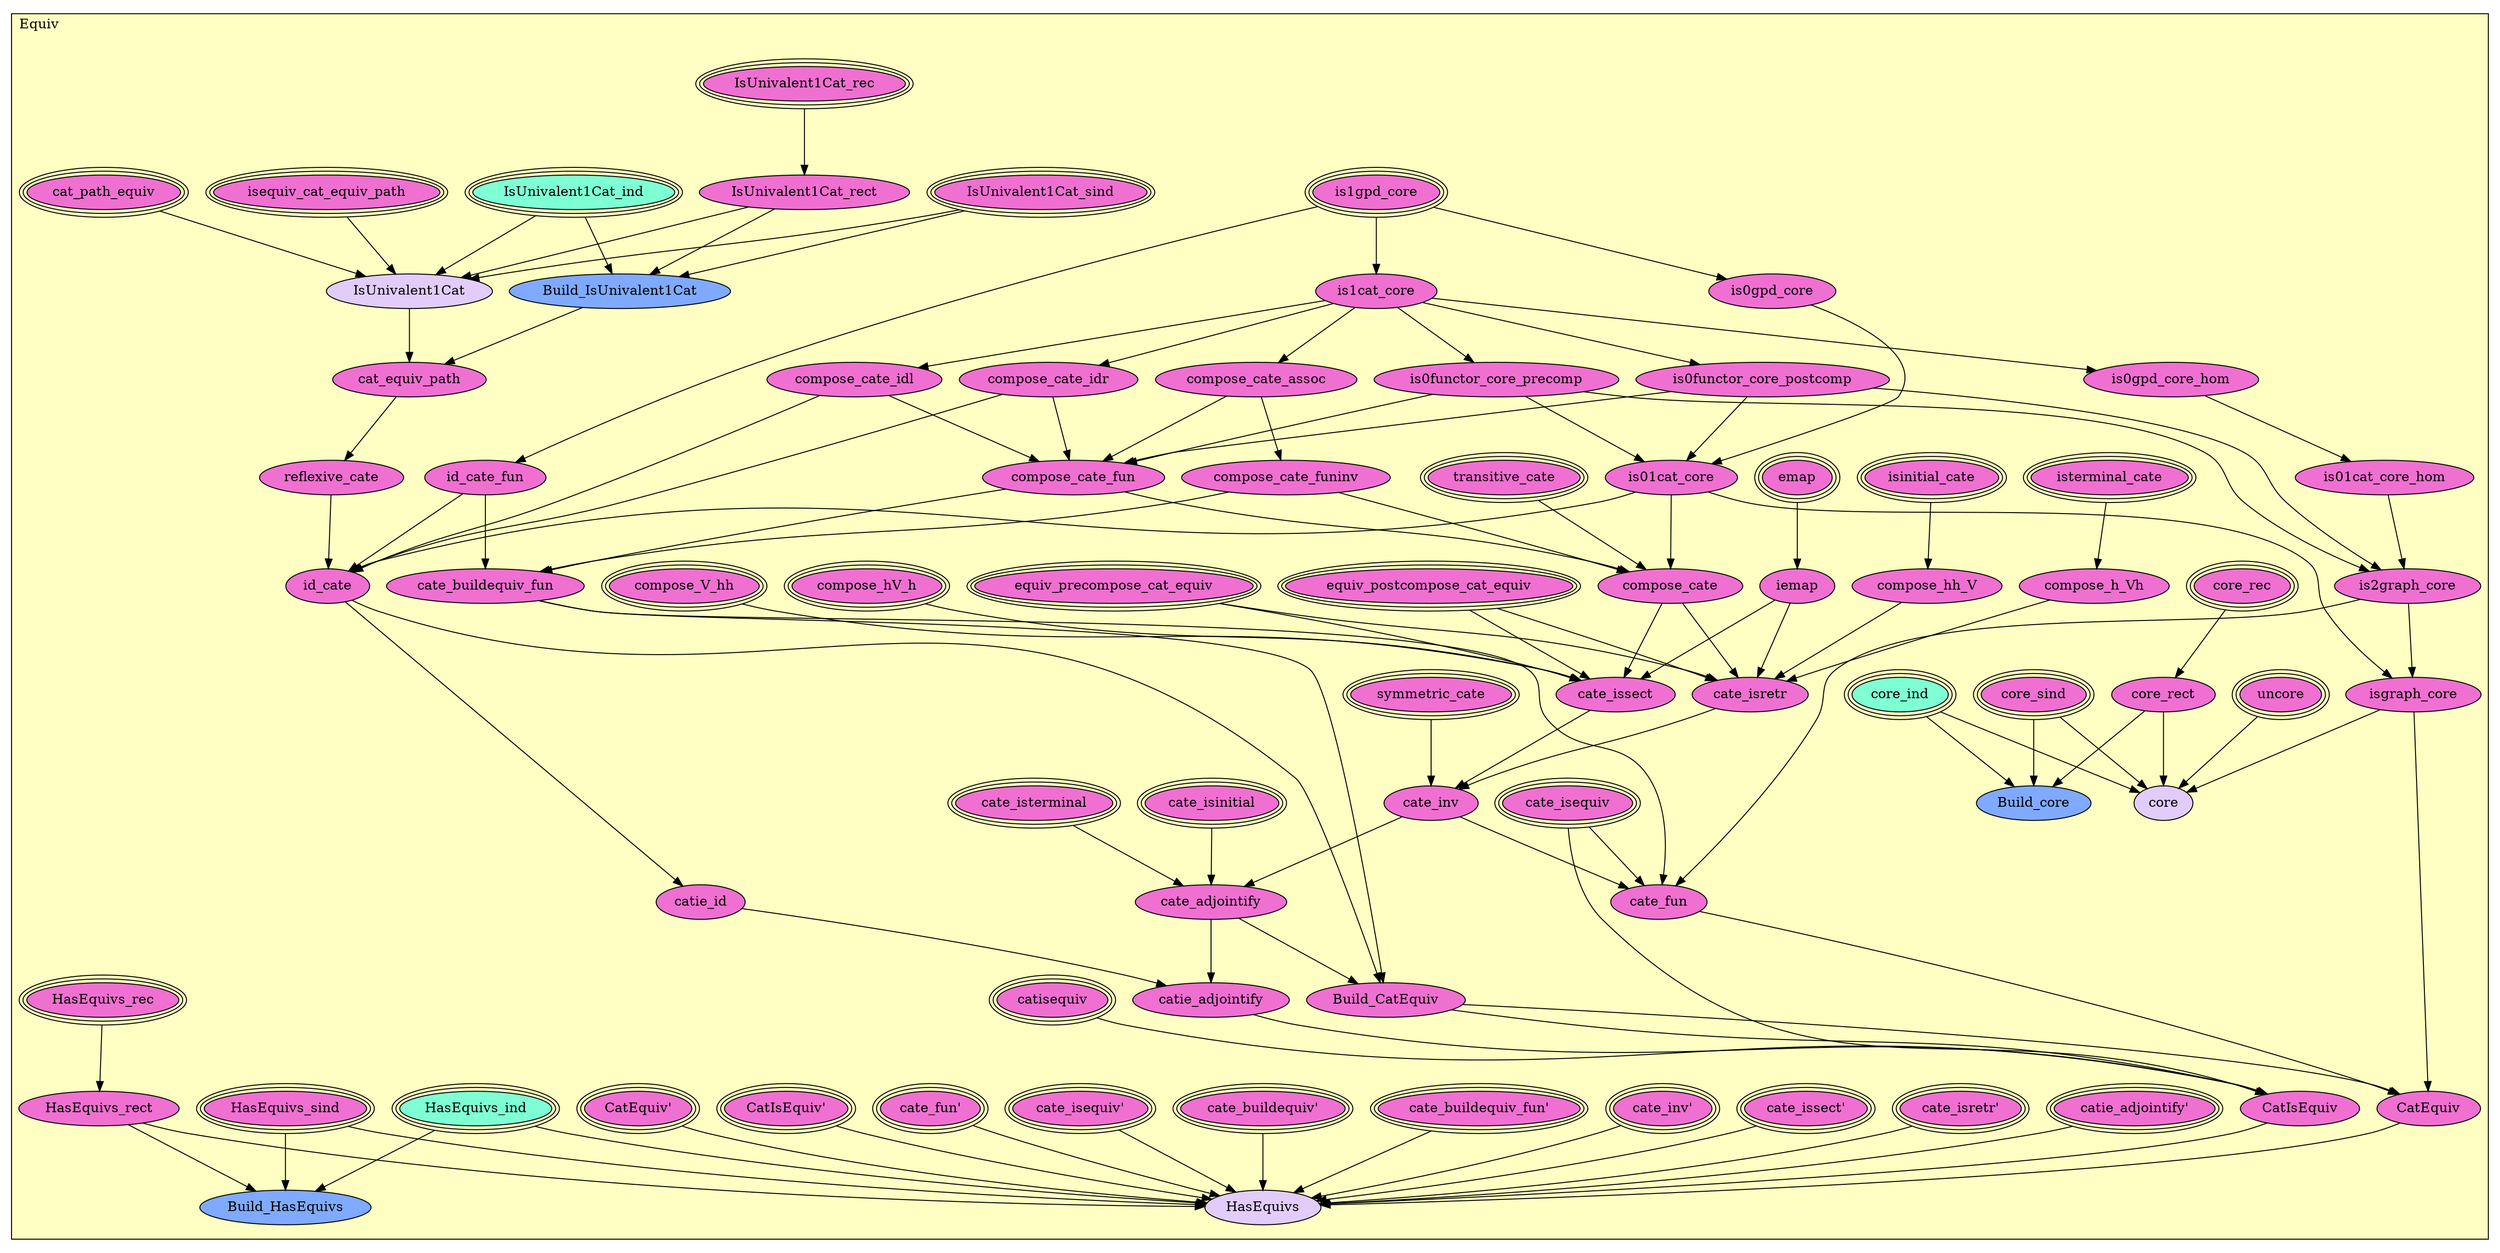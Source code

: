 digraph HoTT_WildCat_Equiv {
  graph [ratio=0.5]
  node [style=filled]
Equiv_isterminal_cate [label="isterminal_cate", URL=<Equiv.html#isterminal_cate>, peripheries=3, fillcolor="#F070D1"] ;
Equiv_isinitial_cate [label="isinitial_cate", URL=<Equiv.html#isinitial_cate>, peripheries=3, fillcolor="#F070D1"] ;
Equiv_cate_isterminal [label="cate_isterminal", URL=<Equiv.html#cate_isterminal>, peripheries=3, fillcolor="#F070D1"] ;
Equiv_cate_isinitial [label="cate_isinitial", URL=<Equiv.html#cate_isinitial>, peripheries=3, fillcolor="#F070D1"] ;
Equiv_equiv_postcompose_cat_equiv [label="equiv_postcompose_cat_equiv", URL=<Equiv.html#equiv_postcompose_cat_equiv>, peripheries=3, fillcolor="#F070D1"] ;
Equiv_equiv_precompose_cat_equiv [label="equiv_precompose_cat_equiv", URL=<Equiv.html#equiv_precompose_cat_equiv>, peripheries=3, fillcolor="#F070D1"] ;
Equiv_is1gpd_core [label="is1gpd_core", URL=<Equiv.html#is1gpd_core>, peripheries=3, fillcolor="#F070D1"] ;
Equiv_is0gpd_core [label="is0gpd_core", URL=<Equiv.html#is0gpd_core>, fillcolor="#F070D1"] ;
Equiv_is1cat_core [label="is1cat_core", URL=<Equiv.html#is1cat_core>, fillcolor="#F070D1"] ;
Equiv_is0functor_core_precomp [label="is0functor_core_precomp", URL=<Equiv.html#is0functor_core_precomp>, fillcolor="#F070D1"] ;
Equiv_is0functor_core_postcomp [label="is0functor_core_postcomp", URL=<Equiv.html#is0functor_core_postcomp>, fillcolor="#F070D1"] ;
Equiv_is0gpd_core_hom [label="is0gpd_core_hom", URL=<Equiv.html#is0gpd_core_hom>, fillcolor="#F070D1"] ;
Equiv_is01cat_core_hom [label="is01cat_core_hom", URL=<Equiv.html#is01cat_core_hom>, fillcolor="#F070D1"] ;
Equiv_is2graph_core [label="is2graph_core", URL=<Equiv.html#is2graph_core>, fillcolor="#F070D1"] ;
Equiv_is01cat_core [label="is01cat_core", URL=<Equiv.html#is01cat_core>, fillcolor="#F070D1"] ;
Equiv_isgraph_core [label="isgraph_core", URL=<Equiv.html#isgraph_core>, fillcolor="#F070D1"] ;
Equiv_uncore [label="uncore", URL=<Equiv.html#uncore>, peripheries=3, fillcolor="#F070D1"] ;
Equiv_core_sind [label="core_sind", URL=<Equiv.html#core_sind>, peripheries=3, fillcolor="#F070D1"] ;
Equiv_core_rec [label="core_rec", URL=<Equiv.html#core_rec>, peripheries=3, fillcolor="#F070D1"] ;
Equiv_core_ind [label="core_ind", URL=<Equiv.html#core_ind>, peripheries=3, fillcolor="#7FFFD4"] ;
Equiv_core_rect [label="core_rect", URL=<Equiv.html#core_rect>, fillcolor="#F070D1"] ;
Equiv_Build_core [label="Build_core", URL=<Equiv.html#Build_core>, fillcolor="#7FAAFF"] ;
Equiv_core [label="core", URL=<Equiv.html#core>, fillcolor="#E2CDFA"] ;
Equiv_cat_path_equiv [label="cat_path_equiv", URL=<Equiv.html#cat_path_equiv>, peripheries=3, fillcolor="#F070D1"] ;
Equiv_isequiv_cat_equiv_path [label="isequiv_cat_equiv_path", URL=<Equiv.html#isequiv_cat_equiv_path>, peripheries=3, fillcolor="#F070D1"] ;
Equiv_IsUnivalent1Cat_sind [label="IsUnivalent1Cat_sind", URL=<Equiv.html#IsUnivalent1Cat_sind>, peripheries=3, fillcolor="#F070D1"] ;
Equiv_IsUnivalent1Cat_rec [label="IsUnivalent1Cat_rec", URL=<Equiv.html#IsUnivalent1Cat_rec>, peripheries=3, fillcolor="#F070D1"] ;
Equiv_IsUnivalent1Cat_ind [label="IsUnivalent1Cat_ind", URL=<Equiv.html#IsUnivalent1Cat_ind>, peripheries=3, fillcolor="#7FFFD4"] ;
Equiv_IsUnivalent1Cat_rect [label="IsUnivalent1Cat_rect", URL=<Equiv.html#IsUnivalent1Cat_rect>, fillcolor="#F070D1"] ;
Equiv_Build_IsUnivalent1Cat [label="Build_IsUnivalent1Cat", URL=<Equiv.html#Build_IsUnivalent1Cat>, fillcolor="#7FAAFF"] ;
Equiv_IsUnivalent1Cat [label="IsUnivalent1Cat", URL=<Equiv.html#IsUnivalent1Cat>, fillcolor="#E2CDFA"] ;
Equiv_cat_equiv_path [label="cat_equiv_path", URL=<Equiv.html#cat_equiv_path>, fillcolor="#F070D1"] ;
Equiv_emap [label="emap", URL=<Equiv.html#emap>, peripheries=3, fillcolor="#F070D1"] ;
Equiv_iemap [label="iemap", URL=<Equiv.html#iemap>, fillcolor="#F070D1"] ;
Equiv_compose_hV_h [label="compose_hV_h", URL=<Equiv.html#compose_hV_h>, peripheries=3, fillcolor="#F070D1"] ;
Equiv_compose_hh_V [label="compose_hh_V", URL=<Equiv.html#compose_hh_V>, fillcolor="#F070D1"] ;
Equiv_compose_h_Vh [label="compose_h_Vh", URL=<Equiv.html#compose_h_Vh>, fillcolor="#F070D1"] ;
Equiv_compose_V_hh [label="compose_V_hh", URL=<Equiv.html#compose_V_hh>, peripheries=3, fillcolor="#F070D1"] ;
Equiv_transitive_cate [label="transitive_cate", URL=<Equiv.html#transitive_cate>, peripheries=3, fillcolor="#F070D1"] ;
Equiv_compose_cate_idr [label="compose_cate_idr", URL=<Equiv.html#compose_cate_idr>, fillcolor="#F070D1"] ;
Equiv_compose_cate_idl [label="compose_cate_idl", URL=<Equiv.html#compose_cate_idl>, fillcolor="#F070D1"] ;
Equiv_compose_cate_assoc [label="compose_cate_assoc", URL=<Equiv.html#compose_cate_assoc>, fillcolor="#F070D1"] ;
Equiv_id_cate_fun [label="id_cate_fun", URL=<Equiv.html#id_cate_fun>, fillcolor="#F070D1"] ;
Equiv_compose_cate_funinv [label="compose_cate_funinv", URL=<Equiv.html#compose_cate_funinv>, fillcolor="#F070D1"] ;
Equiv_compose_cate_fun [label="compose_cate_fun", URL=<Equiv.html#compose_cate_fun>, fillcolor="#F070D1"] ;
Equiv_compose_cate [label="compose_cate", URL=<Equiv.html#compose_cate>, fillcolor="#F070D1"] ;
Equiv_symmetric_cate [label="symmetric_cate", URL=<Equiv.html#symmetric_cate>, peripheries=3, fillcolor="#F070D1"] ;
Equiv_reflexive_cate [label="reflexive_cate", URL=<Equiv.html#reflexive_cate>, fillcolor="#F070D1"] ;
Equiv_id_cate [label="id_cate", URL=<Equiv.html#id_cate>, fillcolor="#F070D1"] ;
Equiv_catie_id [label="catie_id", URL=<Equiv.html#catie_id>, fillcolor="#F070D1"] ;
Equiv_cate_isretr [label="cate_isretr", URL=<Equiv.html#cate_isretr>, fillcolor="#F070D1"] ;
Equiv_cate_issect [label="cate_issect", URL=<Equiv.html#cate_issect>, fillcolor="#F070D1"] ;
Equiv_cate_inv [label="cate_inv", URL=<Equiv.html#cate_inv>, fillcolor="#F070D1"] ;
Equiv_cate_adjointify [label="cate_adjointify", URL=<Equiv.html#cate_adjointify>, fillcolor="#F070D1"] ;
Equiv_catie_adjointify [label="catie_adjointify", URL=<Equiv.html#catie_adjointify>, fillcolor="#F070D1"] ;
Equiv_cate_buildequiv_fun [label="cate_buildequiv_fun", URL=<Equiv.html#cate_buildequiv_fun>, fillcolor="#F070D1"] ;
Equiv_Build_CatEquiv [label="Build_CatEquiv", URL=<Equiv.html#Build_CatEquiv>, fillcolor="#F070D1"] ;
Equiv_cate_isequiv [label="cate_isequiv", URL=<Equiv.html#cate_isequiv>, peripheries=3, fillcolor="#F070D1"] ;
Equiv_catisequiv [label="catisequiv", URL=<Equiv.html#catisequiv>, peripheries=3, fillcolor="#F070D1"] ;
Equiv_CatIsEquiv [label="CatIsEquiv", URL=<Equiv.html#CatIsEquiv>, fillcolor="#F070D1"] ;
Equiv_cate_fun [label="cate_fun", URL=<Equiv.html#cate_fun>, fillcolor="#F070D1"] ;
Equiv_CatEquiv [label="CatEquiv", URL=<Equiv.html#CatEquiv>, fillcolor="#F070D1"] ;
Equiv_catie_adjointify_ [label="catie_adjointify'", URL=<Equiv.html#catie_adjointify'>, peripheries=3, fillcolor="#F070D1"] ;
Equiv_cate_isretr_ [label="cate_isretr'", URL=<Equiv.html#cate_isretr'>, peripheries=3, fillcolor="#F070D1"] ;
Equiv_cate_issect_ [label="cate_issect'", URL=<Equiv.html#cate_issect'>, peripheries=3, fillcolor="#F070D1"] ;
Equiv_cate_inv_ [label="cate_inv'", URL=<Equiv.html#cate_inv'>, peripheries=3, fillcolor="#F070D1"] ;
Equiv_cate_buildequiv_fun_ [label="cate_buildequiv_fun'", URL=<Equiv.html#cate_buildequiv_fun'>, peripheries=3, fillcolor="#F070D1"] ;
Equiv_cate_buildequiv_ [label="cate_buildequiv'", URL=<Equiv.html#cate_buildequiv'>, peripheries=3, fillcolor="#F070D1"] ;
Equiv_cate_isequiv_ [label="cate_isequiv'", URL=<Equiv.html#cate_isequiv'>, peripheries=3, fillcolor="#F070D1"] ;
Equiv_cate_fun_ [label="cate_fun'", URL=<Equiv.html#cate_fun'>, peripheries=3, fillcolor="#F070D1"] ;
Equiv_CatIsEquiv_ [label="CatIsEquiv'", URL=<Equiv.html#CatIsEquiv'>, peripheries=3, fillcolor="#F070D1"] ;
Equiv_CatEquiv_ [label="CatEquiv'", URL=<Equiv.html#CatEquiv'>, peripheries=3, fillcolor="#F070D1"] ;
Equiv_HasEquivs_sind [label="HasEquivs_sind", URL=<Equiv.html#HasEquivs_sind>, peripheries=3, fillcolor="#F070D1"] ;
Equiv_HasEquivs_rec [label="HasEquivs_rec", URL=<Equiv.html#HasEquivs_rec>, peripheries=3, fillcolor="#F070D1"] ;
Equiv_HasEquivs_ind [label="HasEquivs_ind", URL=<Equiv.html#HasEquivs_ind>, peripheries=3, fillcolor="#7FFFD4"] ;
Equiv_HasEquivs_rect [label="HasEquivs_rect", URL=<Equiv.html#HasEquivs_rect>, fillcolor="#F070D1"] ;
Equiv_Build_HasEquivs [label="Build_HasEquivs", URL=<Equiv.html#Build_HasEquivs>, fillcolor="#7FAAFF"] ;
Equiv_HasEquivs [label="HasEquivs", URL=<Equiv.html#HasEquivs>, fillcolor="#E2CDFA"] ;
  Equiv_isterminal_cate -> Equiv_compose_h_Vh [] ;
  Equiv_isinitial_cate -> Equiv_compose_hh_V [] ;
  Equiv_cate_isterminal -> Equiv_cate_adjointify [] ;
  Equiv_cate_isinitial -> Equiv_cate_adjointify [] ;
  Equiv_equiv_postcompose_cat_equiv -> Equiv_cate_isretr [] ;
  Equiv_equiv_postcompose_cat_equiv -> Equiv_cate_issect [] ;
  Equiv_equiv_precompose_cat_equiv -> Equiv_cate_isretr [] ;
  Equiv_equiv_precompose_cat_equiv -> Equiv_cate_issect [] ;
  Equiv_is1gpd_core -> Equiv_is0gpd_core [] ;
  Equiv_is1gpd_core -> Equiv_is1cat_core [] ;
  Equiv_is1gpd_core -> Equiv_id_cate_fun [] ;
  Equiv_is0gpd_core -> Equiv_is01cat_core [] ;
  Equiv_is1cat_core -> Equiv_is0functor_core_precomp [] ;
  Equiv_is1cat_core -> Equiv_is0functor_core_postcomp [] ;
  Equiv_is1cat_core -> Equiv_is0gpd_core_hom [] ;
  Equiv_is1cat_core -> Equiv_compose_cate_idr [] ;
  Equiv_is1cat_core -> Equiv_compose_cate_idl [] ;
  Equiv_is1cat_core -> Equiv_compose_cate_assoc [] ;
  Equiv_is0functor_core_precomp -> Equiv_is2graph_core [] ;
  Equiv_is0functor_core_precomp -> Equiv_is01cat_core [] ;
  Equiv_is0functor_core_precomp -> Equiv_compose_cate_fun [] ;
  Equiv_is0functor_core_postcomp -> Equiv_is2graph_core [] ;
  Equiv_is0functor_core_postcomp -> Equiv_is01cat_core [] ;
  Equiv_is0functor_core_postcomp -> Equiv_compose_cate_fun [] ;
  Equiv_is0gpd_core_hom -> Equiv_is01cat_core_hom [] ;
  Equiv_is01cat_core_hom -> Equiv_is2graph_core [] ;
  Equiv_is2graph_core -> Equiv_isgraph_core [] ;
  Equiv_is2graph_core -> Equiv_cate_fun [] ;
  Equiv_is01cat_core -> Equiv_isgraph_core [] ;
  Equiv_is01cat_core -> Equiv_compose_cate [] ;
  Equiv_is01cat_core -> Equiv_id_cate [] ;
  Equiv_isgraph_core -> Equiv_core [] ;
  Equiv_isgraph_core -> Equiv_CatEquiv [] ;
  Equiv_uncore -> Equiv_core [] ;
  Equiv_core_sind -> Equiv_Build_core [] ;
  Equiv_core_sind -> Equiv_core [] ;
  Equiv_core_rec -> Equiv_core_rect [] ;
  Equiv_core_ind -> Equiv_Build_core [] ;
  Equiv_core_ind -> Equiv_core [] ;
  Equiv_core_rect -> Equiv_Build_core [] ;
  Equiv_core_rect -> Equiv_core [] ;
  Equiv_cat_path_equiv -> Equiv_IsUnivalent1Cat [] ;
  Equiv_isequiv_cat_equiv_path -> Equiv_IsUnivalent1Cat [] ;
  Equiv_IsUnivalent1Cat_sind -> Equiv_Build_IsUnivalent1Cat [] ;
  Equiv_IsUnivalent1Cat_sind -> Equiv_IsUnivalent1Cat [] ;
  Equiv_IsUnivalent1Cat_rec -> Equiv_IsUnivalent1Cat_rect [] ;
  Equiv_IsUnivalent1Cat_ind -> Equiv_Build_IsUnivalent1Cat [] ;
  Equiv_IsUnivalent1Cat_ind -> Equiv_IsUnivalent1Cat [] ;
  Equiv_IsUnivalent1Cat_rect -> Equiv_Build_IsUnivalent1Cat [] ;
  Equiv_IsUnivalent1Cat_rect -> Equiv_IsUnivalent1Cat [] ;
  Equiv_Build_IsUnivalent1Cat -> Equiv_cat_equiv_path [] ;
  Equiv_IsUnivalent1Cat -> Equiv_cat_equiv_path [] ;
  Equiv_cat_equiv_path -> Equiv_reflexive_cate [] ;
  Equiv_emap -> Equiv_iemap [] ;
  Equiv_iemap -> Equiv_cate_isretr [] ;
  Equiv_iemap -> Equiv_cate_issect [] ;
  Equiv_compose_hV_h -> Equiv_cate_issect [] ;
  Equiv_compose_hh_V -> Equiv_cate_isretr [] ;
  Equiv_compose_h_Vh -> Equiv_cate_isretr [] ;
  Equiv_compose_V_hh -> Equiv_cate_issect [] ;
  Equiv_transitive_cate -> Equiv_compose_cate [] ;
  Equiv_compose_cate_idr -> Equiv_compose_cate_fun [] ;
  Equiv_compose_cate_idr -> Equiv_id_cate [] ;
  Equiv_compose_cate_idl -> Equiv_compose_cate_fun [] ;
  Equiv_compose_cate_idl -> Equiv_id_cate [] ;
  Equiv_compose_cate_assoc -> Equiv_compose_cate_funinv [] ;
  Equiv_compose_cate_assoc -> Equiv_compose_cate_fun [] ;
  Equiv_id_cate_fun -> Equiv_id_cate [] ;
  Equiv_id_cate_fun -> Equiv_cate_buildequiv_fun [] ;
  Equiv_compose_cate_funinv -> Equiv_compose_cate [] ;
  Equiv_compose_cate_funinv -> Equiv_cate_buildequiv_fun [] ;
  Equiv_compose_cate_fun -> Equiv_compose_cate [] ;
  Equiv_compose_cate_fun -> Equiv_cate_buildequiv_fun [] ;
  Equiv_compose_cate -> Equiv_cate_isretr [] ;
  Equiv_compose_cate -> Equiv_cate_issect [] ;
  Equiv_symmetric_cate -> Equiv_cate_inv [] ;
  Equiv_reflexive_cate -> Equiv_id_cate [] ;
  Equiv_id_cate -> Equiv_catie_id [] ;
  Equiv_id_cate -> Equiv_Build_CatEquiv [] ;
  Equiv_catie_id -> Equiv_catie_adjointify [] ;
  Equiv_cate_isretr -> Equiv_cate_inv [] ;
  Equiv_cate_issect -> Equiv_cate_inv [] ;
  Equiv_cate_inv -> Equiv_cate_adjointify [] ;
  Equiv_cate_inv -> Equiv_cate_fun [] ;
  Equiv_cate_adjointify -> Equiv_catie_adjointify [] ;
  Equiv_cate_adjointify -> Equiv_Build_CatEquiv [] ;
  Equiv_catie_adjointify -> Equiv_CatIsEquiv [] ;
  Equiv_cate_buildequiv_fun -> Equiv_Build_CatEquiv [] ;
  Equiv_cate_buildequiv_fun -> Equiv_cate_fun [] ;
  Equiv_Build_CatEquiv -> Equiv_CatIsEquiv [] ;
  Equiv_Build_CatEquiv -> Equiv_CatEquiv [] ;
  Equiv_cate_isequiv -> Equiv_CatIsEquiv [] ;
  Equiv_cate_isequiv -> Equiv_cate_fun [] ;
  Equiv_catisequiv -> Equiv_CatIsEquiv [] ;
  Equiv_CatIsEquiv -> Equiv_HasEquivs [] ;
  Equiv_cate_fun -> Equiv_CatEquiv [] ;
  Equiv_CatEquiv -> Equiv_HasEquivs [] ;
  Equiv_catie_adjointify_ -> Equiv_HasEquivs [] ;
  Equiv_cate_isretr_ -> Equiv_HasEquivs [] ;
  Equiv_cate_issect_ -> Equiv_HasEquivs [] ;
  Equiv_cate_inv_ -> Equiv_HasEquivs [] ;
  Equiv_cate_buildequiv_fun_ -> Equiv_HasEquivs [] ;
  Equiv_cate_buildequiv_ -> Equiv_HasEquivs [] ;
  Equiv_cate_isequiv_ -> Equiv_HasEquivs [] ;
  Equiv_cate_fun_ -> Equiv_HasEquivs [] ;
  Equiv_CatIsEquiv_ -> Equiv_HasEquivs [] ;
  Equiv_CatEquiv_ -> Equiv_HasEquivs [] ;
  Equiv_HasEquivs_sind -> Equiv_Build_HasEquivs [] ;
  Equiv_HasEquivs_sind -> Equiv_HasEquivs [] ;
  Equiv_HasEquivs_rec -> Equiv_HasEquivs_rect [] ;
  Equiv_HasEquivs_ind -> Equiv_Build_HasEquivs [] ;
  Equiv_HasEquivs_ind -> Equiv_HasEquivs [] ;
  Equiv_HasEquivs_rect -> Equiv_Build_HasEquivs [] ;
  Equiv_HasEquivs_rect -> Equiv_HasEquivs [] ;
subgraph cluster_Equiv { label="Equiv"; fillcolor="#FFFFC3"; labeljust=l; style=filled 
Equiv_HasEquivs; Equiv_Build_HasEquivs; Equiv_HasEquivs_rect; Equiv_HasEquivs_ind; Equiv_HasEquivs_rec; Equiv_HasEquivs_sind; Equiv_CatEquiv_; Equiv_CatIsEquiv_; Equiv_cate_fun_; Equiv_cate_isequiv_; Equiv_cate_buildequiv_; Equiv_cate_buildequiv_fun_; Equiv_cate_inv_; Equiv_cate_issect_; Equiv_cate_isretr_; Equiv_catie_adjointify_; Equiv_CatEquiv; Equiv_cate_fun; Equiv_CatIsEquiv; Equiv_catisequiv; Equiv_cate_isequiv; Equiv_Build_CatEquiv; Equiv_cate_buildequiv_fun; Equiv_catie_adjointify; Equiv_cate_adjointify; Equiv_cate_inv; Equiv_cate_issect; Equiv_cate_isretr; Equiv_catie_id; Equiv_id_cate; Equiv_reflexive_cate; Equiv_symmetric_cate; Equiv_compose_cate; Equiv_compose_cate_fun; Equiv_compose_cate_funinv; Equiv_id_cate_fun; Equiv_compose_cate_assoc; Equiv_compose_cate_idl; Equiv_compose_cate_idr; Equiv_transitive_cate; Equiv_compose_V_hh; Equiv_compose_h_Vh; Equiv_compose_hh_V; Equiv_compose_hV_h; Equiv_iemap; Equiv_emap; Equiv_cat_equiv_path; Equiv_IsUnivalent1Cat; Equiv_Build_IsUnivalent1Cat; Equiv_IsUnivalent1Cat_rect; Equiv_IsUnivalent1Cat_ind; Equiv_IsUnivalent1Cat_rec; Equiv_IsUnivalent1Cat_sind; Equiv_isequiv_cat_equiv_path; Equiv_cat_path_equiv; Equiv_core; Equiv_Build_core; Equiv_core_rect; Equiv_core_ind; Equiv_core_rec; Equiv_core_sind; Equiv_uncore; Equiv_isgraph_core; Equiv_is01cat_core; Equiv_is2graph_core; Equiv_is01cat_core_hom; Equiv_is0gpd_core_hom; Equiv_is0functor_core_postcomp; Equiv_is0functor_core_precomp; Equiv_is1cat_core; Equiv_is0gpd_core; Equiv_is1gpd_core; Equiv_equiv_precompose_cat_equiv; Equiv_equiv_postcompose_cat_equiv; Equiv_cate_isinitial; Equiv_cate_isterminal; Equiv_isinitial_cate; Equiv_isterminal_cate; };
} /* END */
